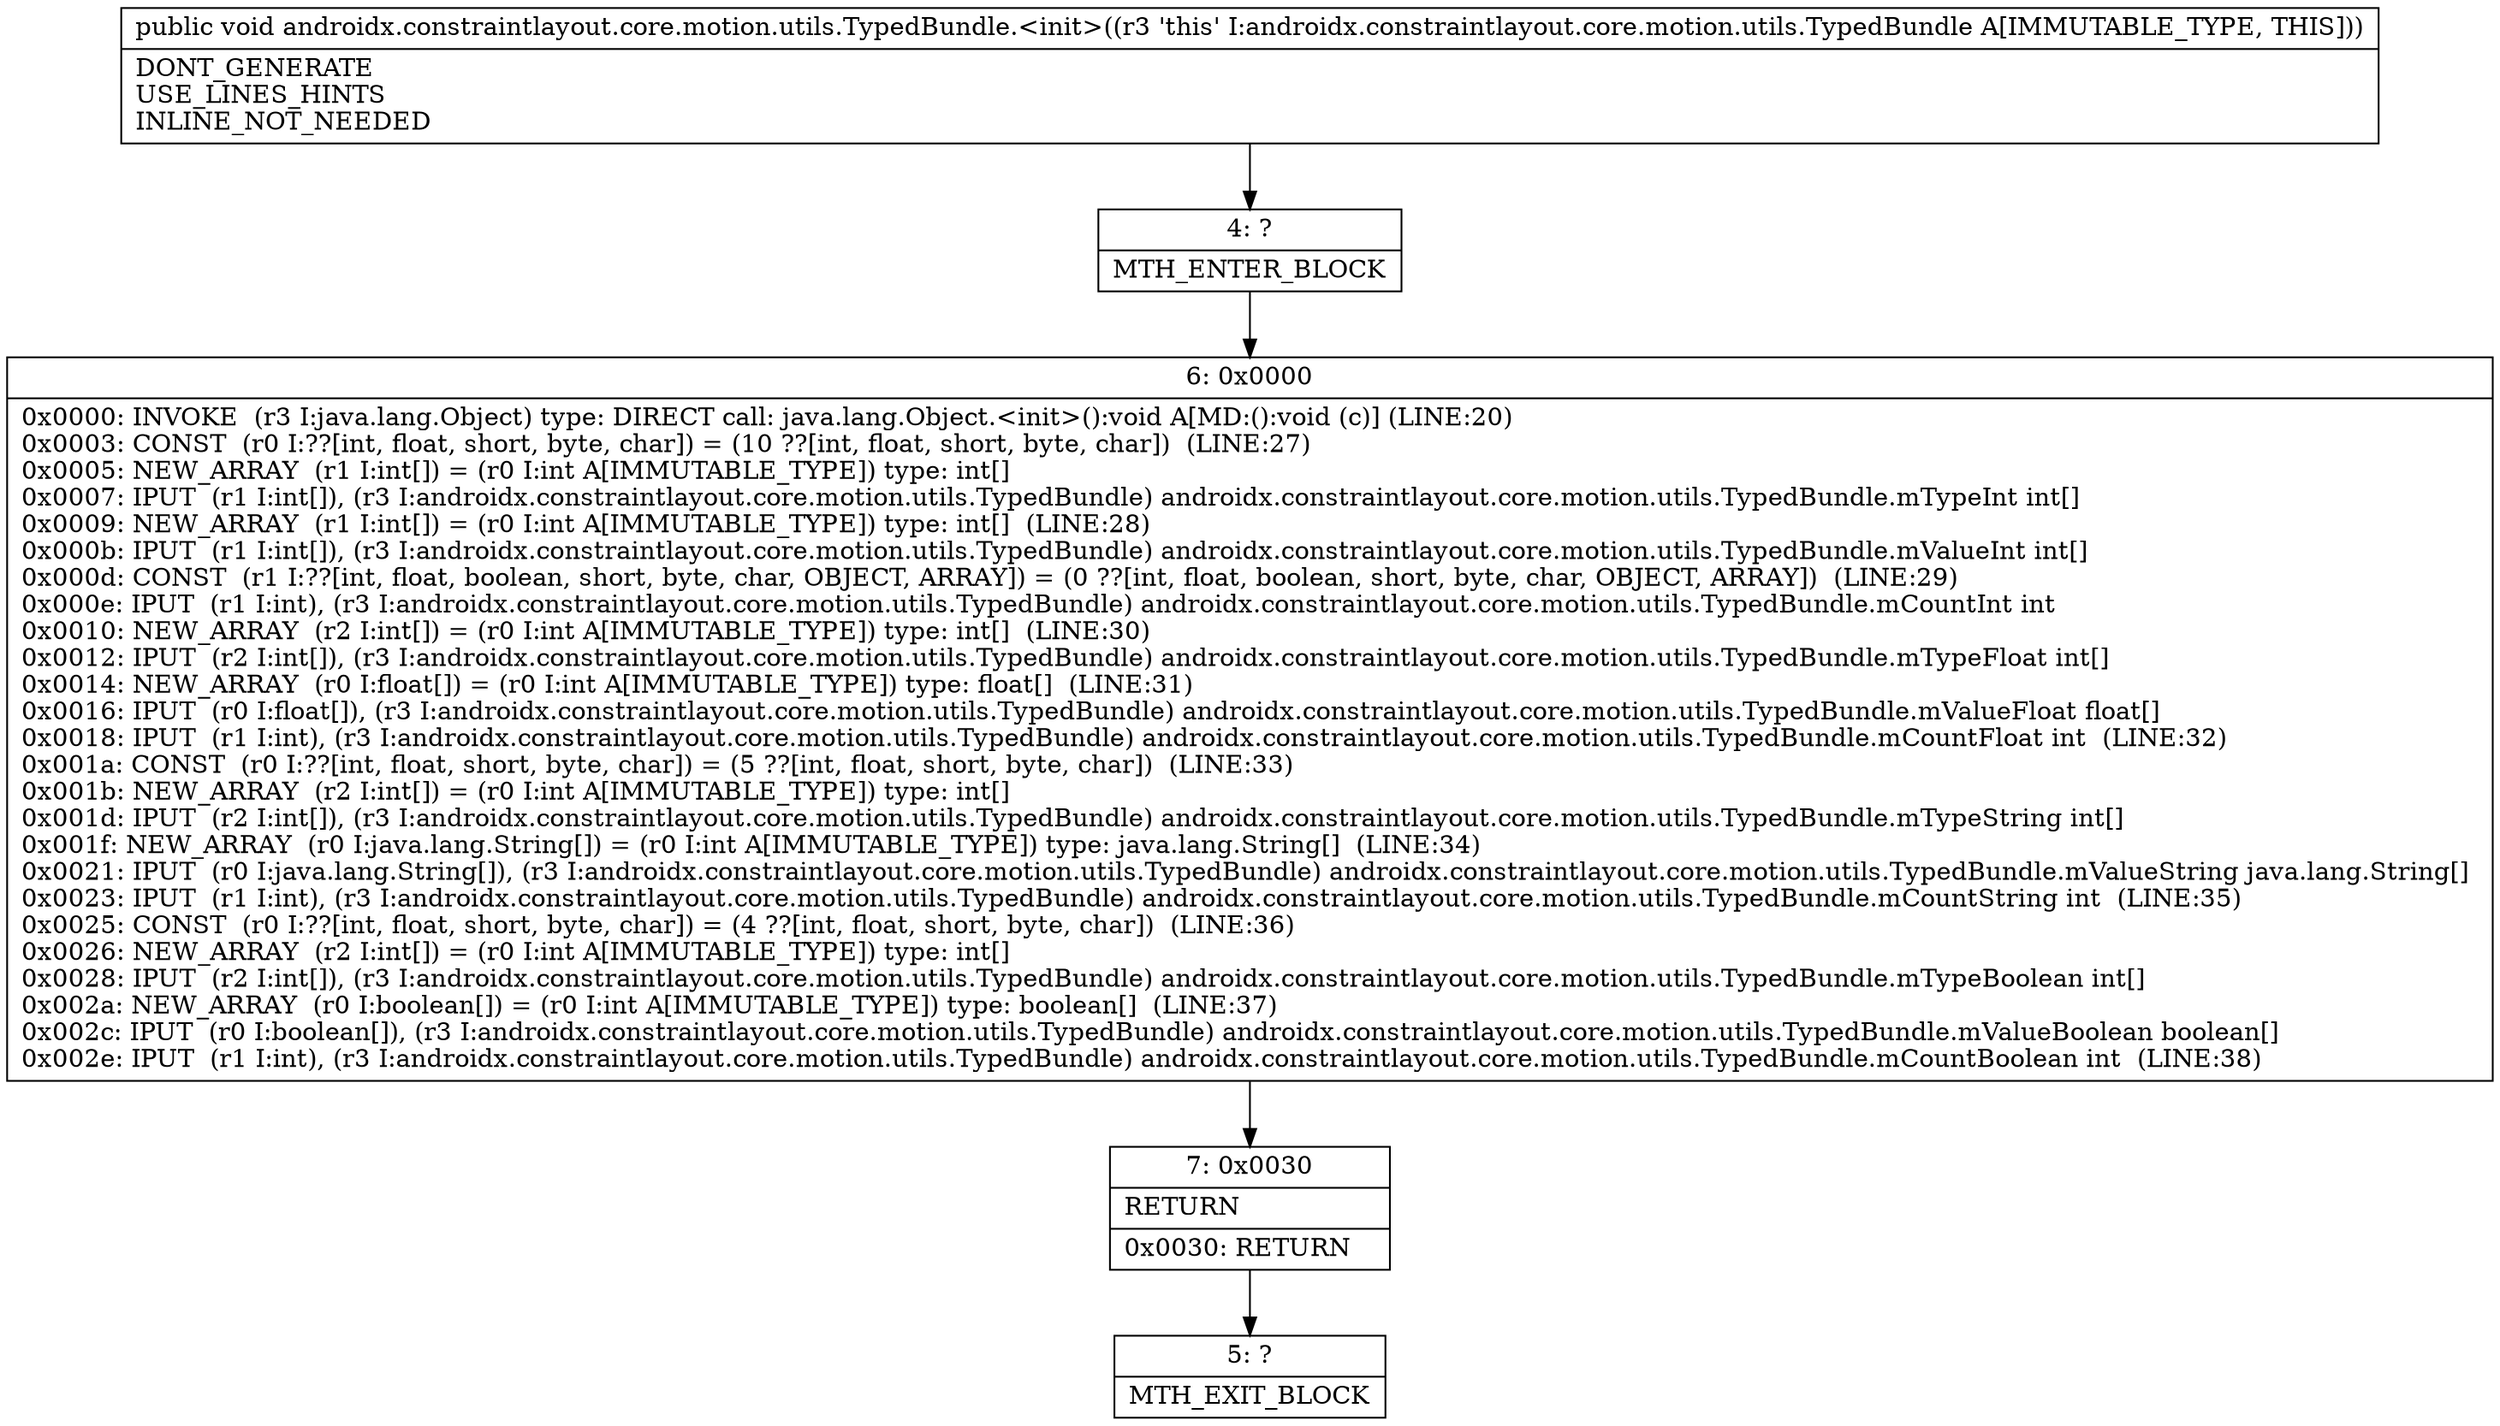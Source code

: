 digraph "CFG forandroidx.constraintlayout.core.motion.utils.TypedBundle.\<init\>()V" {
Node_4 [shape=record,label="{4\:\ ?|MTH_ENTER_BLOCK\l}"];
Node_6 [shape=record,label="{6\:\ 0x0000|0x0000: INVOKE  (r3 I:java.lang.Object) type: DIRECT call: java.lang.Object.\<init\>():void A[MD:():void (c)] (LINE:20)\l0x0003: CONST  (r0 I:??[int, float, short, byte, char]) = (10 ??[int, float, short, byte, char])  (LINE:27)\l0x0005: NEW_ARRAY  (r1 I:int[]) = (r0 I:int A[IMMUTABLE_TYPE]) type: int[] \l0x0007: IPUT  (r1 I:int[]), (r3 I:androidx.constraintlayout.core.motion.utils.TypedBundle) androidx.constraintlayout.core.motion.utils.TypedBundle.mTypeInt int[] \l0x0009: NEW_ARRAY  (r1 I:int[]) = (r0 I:int A[IMMUTABLE_TYPE]) type: int[]  (LINE:28)\l0x000b: IPUT  (r1 I:int[]), (r3 I:androidx.constraintlayout.core.motion.utils.TypedBundle) androidx.constraintlayout.core.motion.utils.TypedBundle.mValueInt int[] \l0x000d: CONST  (r1 I:??[int, float, boolean, short, byte, char, OBJECT, ARRAY]) = (0 ??[int, float, boolean, short, byte, char, OBJECT, ARRAY])  (LINE:29)\l0x000e: IPUT  (r1 I:int), (r3 I:androidx.constraintlayout.core.motion.utils.TypedBundle) androidx.constraintlayout.core.motion.utils.TypedBundle.mCountInt int \l0x0010: NEW_ARRAY  (r2 I:int[]) = (r0 I:int A[IMMUTABLE_TYPE]) type: int[]  (LINE:30)\l0x0012: IPUT  (r2 I:int[]), (r3 I:androidx.constraintlayout.core.motion.utils.TypedBundle) androidx.constraintlayout.core.motion.utils.TypedBundle.mTypeFloat int[] \l0x0014: NEW_ARRAY  (r0 I:float[]) = (r0 I:int A[IMMUTABLE_TYPE]) type: float[]  (LINE:31)\l0x0016: IPUT  (r0 I:float[]), (r3 I:androidx.constraintlayout.core.motion.utils.TypedBundle) androidx.constraintlayout.core.motion.utils.TypedBundle.mValueFloat float[] \l0x0018: IPUT  (r1 I:int), (r3 I:androidx.constraintlayout.core.motion.utils.TypedBundle) androidx.constraintlayout.core.motion.utils.TypedBundle.mCountFloat int  (LINE:32)\l0x001a: CONST  (r0 I:??[int, float, short, byte, char]) = (5 ??[int, float, short, byte, char])  (LINE:33)\l0x001b: NEW_ARRAY  (r2 I:int[]) = (r0 I:int A[IMMUTABLE_TYPE]) type: int[] \l0x001d: IPUT  (r2 I:int[]), (r3 I:androidx.constraintlayout.core.motion.utils.TypedBundle) androidx.constraintlayout.core.motion.utils.TypedBundle.mTypeString int[] \l0x001f: NEW_ARRAY  (r0 I:java.lang.String[]) = (r0 I:int A[IMMUTABLE_TYPE]) type: java.lang.String[]  (LINE:34)\l0x0021: IPUT  (r0 I:java.lang.String[]), (r3 I:androidx.constraintlayout.core.motion.utils.TypedBundle) androidx.constraintlayout.core.motion.utils.TypedBundle.mValueString java.lang.String[] \l0x0023: IPUT  (r1 I:int), (r3 I:androidx.constraintlayout.core.motion.utils.TypedBundle) androidx.constraintlayout.core.motion.utils.TypedBundle.mCountString int  (LINE:35)\l0x0025: CONST  (r0 I:??[int, float, short, byte, char]) = (4 ??[int, float, short, byte, char])  (LINE:36)\l0x0026: NEW_ARRAY  (r2 I:int[]) = (r0 I:int A[IMMUTABLE_TYPE]) type: int[] \l0x0028: IPUT  (r2 I:int[]), (r3 I:androidx.constraintlayout.core.motion.utils.TypedBundle) androidx.constraintlayout.core.motion.utils.TypedBundle.mTypeBoolean int[] \l0x002a: NEW_ARRAY  (r0 I:boolean[]) = (r0 I:int A[IMMUTABLE_TYPE]) type: boolean[]  (LINE:37)\l0x002c: IPUT  (r0 I:boolean[]), (r3 I:androidx.constraintlayout.core.motion.utils.TypedBundle) androidx.constraintlayout.core.motion.utils.TypedBundle.mValueBoolean boolean[] \l0x002e: IPUT  (r1 I:int), (r3 I:androidx.constraintlayout.core.motion.utils.TypedBundle) androidx.constraintlayout.core.motion.utils.TypedBundle.mCountBoolean int  (LINE:38)\l}"];
Node_7 [shape=record,label="{7\:\ 0x0030|RETURN\l|0x0030: RETURN   \l}"];
Node_5 [shape=record,label="{5\:\ ?|MTH_EXIT_BLOCK\l}"];
MethodNode[shape=record,label="{public void androidx.constraintlayout.core.motion.utils.TypedBundle.\<init\>((r3 'this' I:androidx.constraintlayout.core.motion.utils.TypedBundle A[IMMUTABLE_TYPE, THIS]))  | DONT_GENERATE\lUSE_LINES_HINTS\lINLINE_NOT_NEEDED\l}"];
MethodNode -> Node_4;Node_4 -> Node_6;
Node_6 -> Node_7;
Node_7 -> Node_5;
}

